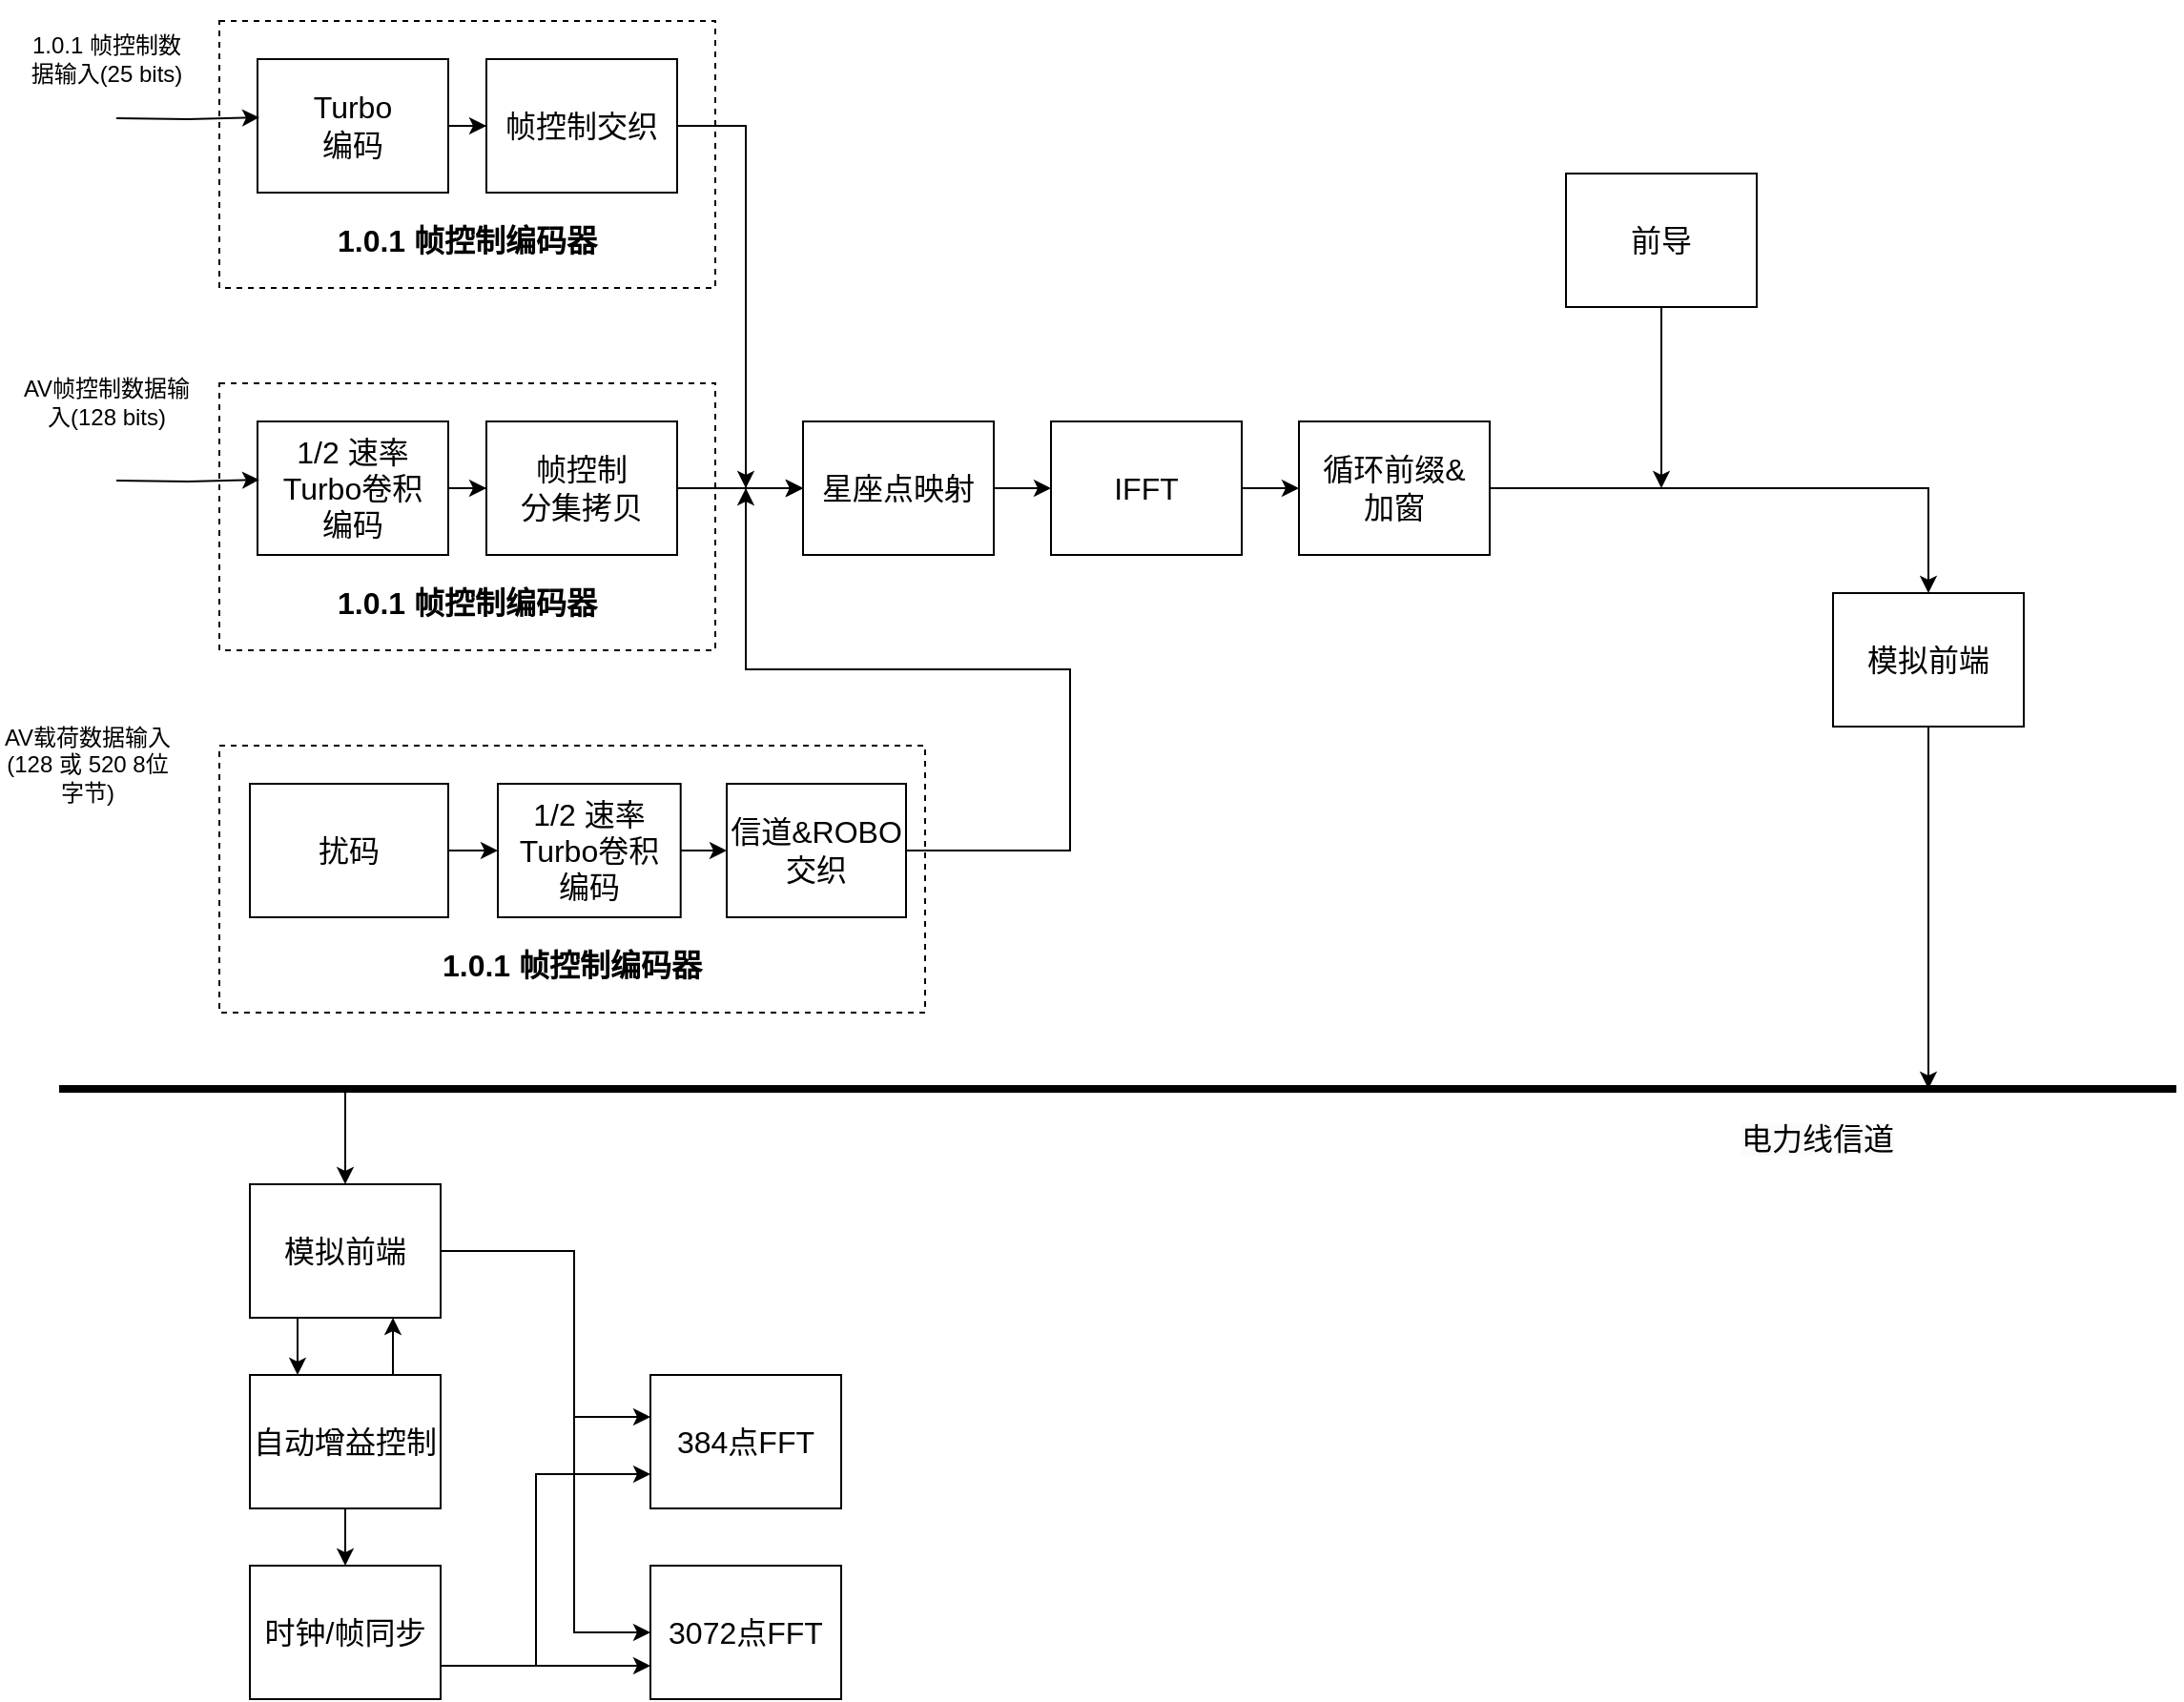 <mxfile version="22.0.8" type="github">
  <diagram name="第 1 页" id="4Hz0rkFYBHFQYvL2XjP1">
    <mxGraphModel dx="378" dy="246" grid="1" gridSize="10" guides="1" tooltips="1" connect="1" arrows="1" fold="1" page="1" pageScale="1" pageWidth="827" pageHeight="1169" math="0" shadow="0">
      <root>
        <mxCell id="0" />
        <mxCell id="1" parent="0" />
        <mxCell id="yzfYC1FxkyKj9C1LQhwi-11" value="" style="group;dashed=1;" parent="1" vertex="1" connectable="0">
          <mxGeometry x="154" y="270" width="260" height="140" as="geometry" />
        </mxCell>
        <mxCell id="yzfYC1FxkyKj9C1LQhwi-8" value="&lt;br&gt;&lt;span style=&quot;font-size: 16px;&quot;&gt;&lt;br&gt;&lt;br&gt;&lt;br&gt;&lt;br&gt;&lt;b&gt;1.0.1 帧控制编码器&lt;/b&gt;&lt;/span&gt;" style="rounded=0;whiteSpace=wrap;html=1;dashed=1;" parent="yzfYC1FxkyKj9C1LQhwi-11" vertex="1">
          <mxGeometry width="260" height="140" as="geometry" />
        </mxCell>
        <mxCell id="yzfYC1FxkyKj9C1LQhwi-5" value="&lt;font style=&quot;font-size: 16px;&quot;&gt;Turbo&lt;br&gt;编码&lt;/font&gt;" style="rounded=0;whiteSpace=wrap;html=1;" parent="yzfYC1FxkyKj9C1LQhwi-11" vertex="1">
          <mxGeometry x="20" y="20" width="100" height="70" as="geometry" />
        </mxCell>
        <mxCell id="yzfYC1FxkyKj9C1LQhwi-6" value="&lt;font style=&quot;font-size: 16px;&quot;&gt;帧控制交织&lt;/font&gt;" style="rounded=0;whiteSpace=wrap;html=1;" parent="yzfYC1FxkyKj9C1LQhwi-11" vertex="1">
          <mxGeometry x="140" y="20" width="100" height="70" as="geometry" />
        </mxCell>
        <mxCell id="yzfYC1FxkyKj9C1LQhwi-7" value="" style="edgeStyle=orthogonalEdgeStyle;rounded=0;orthogonalLoop=1;jettySize=auto;html=1;" parent="yzfYC1FxkyKj9C1LQhwi-11" source="yzfYC1FxkyKj9C1LQhwi-5" target="yzfYC1FxkyKj9C1LQhwi-6" edge="1">
          <mxGeometry relative="1" as="geometry" />
        </mxCell>
        <mxCell id="yzfYC1FxkyKj9C1LQhwi-13" value="1.0.1 帧控制数据输入(25 bits)" style="rounded=0;whiteSpace=wrap;html=1;strokeColor=#FFFFFF;opacity=0;" parent="1" vertex="1">
          <mxGeometry x="50" y="260" width="90" height="60" as="geometry" />
        </mxCell>
        <mxCell id="yzfYC1FxkyKj9C1LQhwi-15" style="edgeStyle=orthogonalEdgeStyle;rounded=0;orthogonalLoop=1;jettySize=auto;html=1;entryX=0.01;entryY=0.437;entryDx=0;entryDy=0;entryPerimeter=0;" parent="1" target="yzfYC1FxkyKj9C1LQhwi-5" edge="1">
          <mxGeometry relative="1" as="geometry">
            <mxPoint x="100" y="321" as="sourcePoint" />
          </mxGeometry>
        </mxCell>
        <mxCell id="rzh6YcGEG5G2oRxeDgS9-1" value="AV帧控制数据输入(128 bits)" style="rounded=0;whiteSpace=wrap;html=1;strokeColor=#FFFFFF;opacity=0;" vertex="1" parent="1">
          <mxGeometry x="50" y="440" width="90" height="60" as="geometry" />
        </mxCell>
        <mxCell id="rzh6YcGEG5G2oRxeDgS9-14" value="" style="group;dashed=1;" vertex="1" connectable="0" parent="1">
          <mxGeometry x="154" y="460" width="260" height="140" as="geometry" />
        </mxCell>
        <mxCell id="rzh6YcGEG5G2oRxeDgS9-15" value="&lt;br&gt;&lt;span style=&quot;font-size: 16px;&quot;&gt;&lt;br&gt;&lt;br&gt;&lt;br&gt;&lt;br&gt;&lt;b&gt;1.0.1 帧控制编码器&lt;/b&gt;&lt;/span&gt;" style="rounded=0;whiteSpace=wrap;html=1;dashed=1;" vertex="1" parent="rzh6YcGEG5G2oRxeDgS9-14">
          <mxGeometry width="260" height="140" as="geometry" />
        </mxCell>
        <mxCell id="rzh6YcGEG5G2oRxeDgS9-16" value="&lt;font style=&quot;font-size: 16px;&quot;&gt;1/2 速率Turbo卷积&lt;br&gt;编码&lt;/font&gt;" style="rounded=0;whiteSpace=wrap;html=1;" vertex="1" parent="rzh6YcGEG5G2oRxeDgS9-14">
          <mxGeometry x="20" y="20" width="100" height="70" as="geometry" />
        </mxCell>
        <mxCell id="rzh6YcGEG5G2oRxeDgS9-17" value="&lt;span style=&quot;font-size: 16px;&quot;&gt;帧控制&lt;br&gt;分集拷贝&lt;/span&gt;" style="rounded=0;whiteSpace=wrap;html=1;" vertex="1" parent="rzh6YcGEG5G2oRxeDgS9-14">
          <mxGeometry x="140" y="20" width="100" height="70" as="geometry" />
        </mxCell>
        <mxCell id="rzh6YcGEG5G2oRxeDgS9-18" value="" style="edgeStyle=orthogonalEdgeStyle;rounded=0;orthogonalLoop=1;jettySize=auto;html=1;" edge="1" parent="rzh6YcGEG5G2oRxeDgS9-14" source="rzh6YcGEG5G2oRxeDgS9-16" target="rzh6YcGEG5G2oRxeDgS9-17">
          <mxGeometry relative="1" as="geometry" />
        </mxCell>
        <mxCell id="rzh6YcGEG5G2oRxeDgS9-19" style="edgeStyle=orthogonalEdgeStyle;rounded=0;orthogonalLoop=1;jettySize=auto;html=1;entryX=0.01;entryY=0.437;entryDx=0;entryDy=0;entryPerimeter=0;" edge="1" target="rzh6YcGEG5G2oRxeDgS9-16" parent="1">
          <mxGeometry relative="1" as="geometry">
            <mxPoint x="100" y="511" as="sourcePoint" />
          </mxGeometry>
        </mxCell>
        <mxCell id="rzh6YcGEG5G2oRxeDgS9-22" value="AV载荷数据输入(128 或 520 8位字节)" style="rounded=0;whiteSpace=wrap;html=1;strokeColor=#FFFFFF;opacity=0;" vertex="1" parent="1">
          <mxGeometry x="40" y="630" width="90" height="60" as="geometry" />
        </mxCell>
        <mxCell id="rzh6YcGEG5G2oRxeDgS9-23" value="" style="group;dashed=1;" vertex="1" connectable="0" parent="1">
          <mxGeometry x="154" y="650" width="446" height="140" as="geometry" />
        </mxCell>
        <mxCell id="rzh6YcGEG5G2oRxeDgS9-24" value="&lt;br&gt;&lt;span style=&quot;font-size: 16px;&quot;&gt;&lt;br&gt;&lt;br&gt;&lt;br&gt;&lt;br&gt;&lt;b&gt;1.0.1 帧控制编码器&lt;/b&gt;&lt;/span&gt;" style="rounded=0;whiteSpace=wrap;html=1;dashed=1;" vertex="1" parent="rzh6YcGEG5G2oRxeDgS9-23">
          <mxGeometry width="370" height="140" as="geometry" />
        </mxCell>
        <mxCell id="rzh6YcGEG5G2oRxeDgS9-25" value="&lt;font style=&quot;font-size: 16px;&quot;&gt;1/2 速率Turbo卷积&lt;br&gt;编码&lt;/font&gt;" style="rounded=0;whiteSpace=wrap;html=1;" vertex="1" parent="rzh6YcGEG5G2oRxeDgS9-23">
          <mxGeometry x="146" y="20" width="95.85" height="70" as="geometry" />
        </mxCell>
        <mxCell id="rzh6YcGEG5G2oRxeDgS9-26" value="&lt;span style=&quot;font-size: 16px;&quot;&gt;信道&amp;amp;ROBO&lt;br&gt;交织&lt;/span&gt;" style="rounded=0;whiteSpace=wrap;html=1;" vertex="1" parent="rzh6YcGEG5G2oRxeDgS9-23">
          <mxGeometry x="266" y="20" width="94" height="70" as="geometry" />
        </mxCell>
        <mxCell id="rzh6YcGEG5G2oRxeDgS9-27" value="" style="edgeStyle=orthogonalEdgeStyle;rounded=0;orthogonalLoop=1;jettySize=auto;html=1;" edge="1" parent="rzh6YcGEG5G2oRxeDgS9-23" source="rzh6YcGEG5G2oRxeDgS9-25" target="rzh6YcGEG5G2oRxeDgS9-26">
          <mxGeometry relative="1" as="geometry" />
        </mxCell>
        <mxCell id="rzh6YcGEG5G2oRxeDgS9-37" value="" style="edgeStyle=orthogonalEdgeStyle;rounded=0;orthogonalLoop=1;jettySize=auto;html=1;" edge="1" parent="rzh6YcGEG5G2oRxeDgS9-23" source="rzh6YcGEG5G2oRxeDgS9-36" target="rzh6YcGEG5G2oRxeDgS9-25">
          <mxGeometry relative="1" as="geometry" />
        </mxCell>
        <mxCell id="rzh6YcGEG5G2oRxeDgS9-36" value="&lt;font style=&quot;font-size: 16px;&quot;&gt;扰码&lt;/font&gt;" style="rounded=0;whiteSpace=wrap;html=1;" vertex="1" parent="rzh6YcGEG5G2oRxeDgS9-23">
          <mxGeometry x="16" y="20" width="104" height="70" as="geometry" />
        </mxCell>
        <mxCell id="rzh6YcGEG5G2oRxeDgS9-46" value="" style="edgeStyle=orthogonalEdgeStyle;rounded=0;orthogonalLoop=1;jettySize=auto;html=1;" edge="1" parent="1" source="rzh6YcGEG5G2oRxeDgS9-38" target="rzh6YcGEG5G2oRxeDgS9-45">
          <mxGeometry relative="1" as="geometry" />
        </mxCell>
        <mxCell id="rzh6YcGEG5G2oRxeDgS9-38" value="&lt;span style=&quot;font-size: 16px;&quot;&gt;星座点映射&lt;/span&gt;" style="rounded=0;whiteSpace=wrap;html=1;" vertex="1" parent="1">
          <mxGeometry x="460" y="480" width="100" height="70" as="geometry" />
        </mxCell>
        <mxCell id="rzh6YcGEG5G2oRxeDgS9-41" style="edgeStyle=orthogonalEdgeStyle;rounded=0;orthogonalLoop=1;jettySize=auto;html=1;exitX=1;exitY=0.5;exitDx=0;exitDy=0;entryX=0;entryY=0.5;entryDx=0;entryDy=0;" edge="1" parent="1" source="rzh6YcGEG5G2oRxeDgS9-17" target="rzh6YcGEG5G2oRxeDgS9-38">
          <mxGeometry relative="1" as="geometry" />
        </mxCell>
        <mxCell id="rzh6YcGEG5G2oRxeDgS9-40" style="edgeStyle=orthogonalEdgeStyle;rounded=0;orthogonalLoop=1;jettySize=auto;html=1;exitX=1;exitY=0.5;exitDx=0;exitDy=0;entryX=0;entryY=0.5;entryDx=0;entryDy=0;" edge="1" parent="1" source="yzfYC1FxkyKj9C1LQhwi-6" target="rzh6YcGEG5G2oRxeDgS9-38">
          <mxGeometry relative="1" as="geometry">
            <mxPoint x="440" y="510" as="targetPoint" />
            <Array as="points">
              <mxPoint x="430" y="325" />
              <mxPoint x="430" y="515" />
            </Array>
          </mxGeometry>
        </mxCell>
        <mxCell id="rzh6YcGEG5G2oRxeDgS9-42" style="edgeStyle=orthogonalEdgeStyle;rounded=0;orthogonalLoop=1;jettySize=auto;html=1;exitX=1;exitY=0.5;exitDx=0;exitDy=0;entryX=0;entryY=0.5;entryDx=0;entryDy=0;" edge="1" parent="1" source="rzh6YcGEG5G2oRxeDgS9-26" target="rzh6YcGEG5G2oRxeDgS9-38">
          <mxGeometry relative="1" as="geometry">
            <Array as="points">
              <mxPoint x="600" y="705" />
              <mxPoint x="600" y="610" />
              <mxPoint x="430" y="610" />
              <mxPoint x="430" y="515" />
            </Array>
          </mxGeometry>
        </mxCell>
        <mxCell id="rzh6YcGEG5G2oRxeDgS9-43" value="" style="endArrow=classic;html=1;rounded=0;" edge="1" parent="1">
          <mxGeometry width="50" height="50" relative="1" as="geometry">
            <mxPoint x="430" y="335" as="sourcePoint" />
            <mxPoint x="430" y="515" as="targetPoint" />
          </mxGeometry>
        </mxCell>
        <mxCell id="rzh6YcGEG5G2oRxeDgS9-44" value="" style="endArrow=classic;html=1;rounded=0;" edge="1" parent="1">
          <mxGeometry width="50" height="50" relative="1" as="geometry">
            <mxPoint x="430" y="575" as="sourcePoint" />
            <mxPoint x="430" y="515" as="targetPoint" />
          </mxGeometry>
        </mxCell>
        <mxCell id="rzh6YcGEG5G2oRxeDgS9-49" value="" style="edgeStyle=orthogonalEdgeStyle;rounded=0;orthogonalLoop=1;jettySize=auto;html=1;" edge="1" parent="1" source="rzh6YcGEG5G2oRxeDgS9-45" target="rzh6YcGEG5G2oRxeDgS9-48">
          <mxGeometry relative="1" as="geometry" />
        </mxCell>
        <mxCell id="rzh6YcGEG5G2oRxeDgS9-45" value="&lt;span style=&quot;font-size: 16px;&quot;&gt;IFFT&lt;/span&gt;" style="rounded=0;whiteSpace=wrap;html=1;" vertex="1" parent="1">
          <mxGeometry x="590" y="480" width="100" height="70" as="geometry" />
        </mxCell>
        <mxCell id="rzh6YcGEG5G2oRxeDgS9-54" style="edgeStyle=orthogonalEdgeStyle;rounded=0;orthogonalLoop=1;jettySize=auto;html=1;exitX=1;exitY=0.5;exitDx=0;exitDy=0;entryX=0.5;entryY=0;entryDx=0;entryDy=0;" edge="1" parent="1" source="rzh6YcGEG5G2oRxeDgS9-48" target="rzh6YcGEG5G2oRxeDgS9-50">
          <mxGeometry relative="1" as="geometry" />
        </mxCell>
        <mxCell id="rzh6YcGEG5G2oRxeDgS9-48" value="&lt;span style=&quot;font-size: 16px;&quot;&gt;循环前缀&amp;amp;&lt;br&gt;加窗&lt;/span&gt;" style="rounded=0;whiteSpace=wrap;html=1;" vertex="1" parent="1">
          <mxGeometry x="720" y="480" width="100" height="70" as="geometry" />
        </mxCell>
        <mxCell id="rzh6YcGEG5G2oRxeDgS9-57" style="edgeStyle=orthogonalEdgeStyle;rounded=0;orthogonalLoop=1;jettySize=auto;html=1;" edge="1" parent="1" source="rzh6YcGEG5G2oRxeDgS9-50">
          <mxGeometry relative="1" as="geometry">
            <mxPoint x="1050" y="830.0" as="targetPoint" />
          </mxGeometry>
        </mxCell>
        <mxCell id="rzh6YcGEG5G2oRxeDgS9-50" value="&lt;span style=&quot;font-size: 16px;&quot;&gt;模拟前端&lt;/span&gt;" style="rounded=0;whiteSpace=wrap;html=1;" vertex="1" parent="1">
          <mxGeometry x="1000" y="570" width="100" height="70" as="geometry" />
        </mxCell>
        <mxCell id="rzh6YcGEG5G2oRxeDgS9-55" style="edgeStyle=orthogonalEdgeStyle;rounded=0;orthogonalLoop=1;jettySize=auto;html=1;" edge="1" parent="1" source="rzh6YcGEG5G2oRxeDgS9-51">
          <mxGeometry relative="1" as="geometry">
            <mxPoint x="910" y="515" as="targetPoint" />
            <mxPoint x="910" y="425" as="sourcePoint" />
          </mxGeometry>
        </mxCell>
        <mxCell id="rzh6YcGEG5G2oRxeDgS9-51" value="&lt;span style=&quot;font-size: 16px;&quot;&gt;前导&lt;/span&gt;" style="rounded=0;whiteSpace=wrap;html=1;" vertex="1" parent="1">
          <mxGeometry x="860" y="350" width="100" height="70" as="geometry" />
        </mxCell>
        <mxCell id="rzh6YcGEG5G2oRxeDgS9-56" value="" style="endArrow=none;html=1;rounded=0;strokeWidth=4;" edge="1" parent="1">
          <mxGeometry width="50" height="50" relative="1" as="geometry">
            <mxPoint x="70" y="830" as="sourcePoint" />
            <mxPoint x="1180" y="830" as="targetPoint" />
          </mxGeometry>
        </mxCell>
        <mxCell id="rzh6YcGEG5G2oRxeDgS9-58" value="&lt;span style=&quot;color: rgb(0, 0, 0); font-family: Helvetica; font-size: 16px; font-style: normal; font-variant-ligatures: normal; font-variant-caps: normal; font-weight: 400; letter-spacing: normal; orphans: 2; text-align: center; text-indent: 0px; text-transform: none; widows: 2; word-spacing: 0px; -webkit-text-stroke-width: 0px; background-color: rgb(251, 251, 251); text-decoration-thickness: initial; text-decoration-style: initial; text-decoration-color: initial; float: none; display: inline !important;&quot;&gt;电力线信道&lt;/span&gt;" style="text;whiteSpace=wrap;html=1;" vertex="1" parent="1">
          <mxGeometry x="950" y="840" width="100" height="40" as="geometry" />
        </mxCell>
        <mxCell id="rzh6YcGEG5G2oRxeDgS9-75" style="edgeStyle=orthogonalEdgeStyle;rounded=0;orthogonalLoop=1;jettySize=auto;html=1;entryX=0;entryY=0.5;entryDx=0;entryDy=0;" edge="1" parent="1" source="rzh6YcGEG5G2oRxeDgS9-59" target="rzh6YcGEG5G2oRxeDgS9-74">
          <mxGeometry relative="1" as="geometry">
            <mxPoint x="350" y="1120" as="targetPoint" />
            <Array as="points">
              <mxPoint x="340" y="915" />
              <mxPoint x="340" y="1115" />
            </Array>
          </mxGeometry>
        </mxCell>
        <mxCell id="rzh6YcGEG5G2oRxeDgS9-81" style="edgeStyle=orthogonalEdgeStyle;rounded=0;orthogonalLoop=1;jettySize=auto;html=1;exitX=0.25;exitY=1;exitDx=0;exitDy=0;entryX=0.25;entryY=0;entryDx=0;entryDy=0;" edge="1" parent="1" source="rzh6YcGEG5G2oRxeDgS9-59" target="rzh6YcGEG5G2oRxeDgS9-62">
          <mxGeometry relative="1" as="geometry" />
        </mxCell>
        <mxCell id="rzh6YcGEG5G2oRxeDgS9-59" value="&lt;span style=&quot;font-size: 16px;&quot;&gt;模拟前端&lt;/span&gt;" style="rounded=0;whiteSpace=wrap;html=1;" vertex="1" parent="1">
          <mxGeometry x="170" y="880" width="100" height="70" as="geometry" />
        </mxCell>
        <mxCell id="rzh6YcGEG5G2oRxeDgS9-71" value="" style="edgeStyle=orthogonalEdgeStyle;rounded=0;orthogonalLoop=1;jettySize=auto;html=1;" edge="1" parent="1" source="rzh6YcGEG5G2oRxeDgS9-62" target="rzh6YcGEG5G2oRxeDgS9-70">
          <mxGeometry relative="1" as="geometry" />
        </mxCell>
        <mxCell id="rzh6YcGEG5G2oRxeDgS9-82" style="edgeStyle=orthogonalEdgeStyle;rounded=0;orthogonalLoop=1;jettySize=auto;html=1;exitX=0.75;exitY=0;exitDx=0;exitDy=0;entryX=0.75;entryY=1;entryDx=0;entryDy=0;" edge="1" parent="1" source="rzh6YcGEG5G2oRxeDgS9-62" target="rzh6YcGEG5G2oRxeDgS9-59">
          <mxGeometry relative="1" as="geometry" />
        </mxCell>
        <mxCell id="rzh6YcGEG5G2oRxeDgS9-62" value="&lt;span style=&quot;font-size: 16px;&quot;&gt;自动增益控制&lt;/span&gt;" style="rounded=0;whiteSpace=wrap;html=1;" vertex="1" parent="1">
          <mxGeometry x="170" y="980" width="100" height="70" as="geometry" />
        </mxCell>
        <mxCell id="rzh6YcGEG5G2oRxeDgS9-69" value="" style="endArrow=classic;html=1;rounded=0;entryX=0.5;entryY=0;entryDx=0;entryDy=0;" edge="1" parent="1" target="rzh6YcGEG5G2oRxeDgS9-59">
          <mxGeometry width="50" height="50" relative="1" as="geometry">
            <mxPoint x="220" y="830" as="sourcePoint" />
            <mxPoint x="250" y="790" as="targetPoint" />
          </mxGeometry>
        </mxCell>
        <mxCell id="rzh6YcGEG5G2oRxeDgS9-80" style="edgeStyle=orthogonalEdgeStyle;rounded=0;orthogonalLoop=1;jettySize=auto;html=1;exitX=1;exitY=0.75;exitDx=0;exitDy=0;entryX=0;entryY=0.75;entryDx=0;entryDy=0;" edge="1" parent="1" source="rzh6YcGEG5G2oRxeDgS9-70" target="rzh6YcGEG5G2oRxeDgS9-74">
          <mxGeometry relative="1" as="geometry" />
        </mxCell>
        <mxCell id="rzh6YcGEG5G2oRxeDgS9-70" value="&lt;span style=&quot;font-size: 16px;&quot;&gt;时钟/帧同步&lt;/span&gt;" style="rounded=0;whiteSpace=wrap;html=1;" vertex="1" parent="1">
          <mxGeometry x="170" y="1080" width="100" height="70" as="geometry" />
        </mxCell>
        <mxCell id="rzh6YcGEG5G2oRxeDgS9-72" value="&lt;span style=&quot;font-size: 16px;&quot;&gt;384点FFT&lt;/span&gt;" style="rounded=0;whiteSpace=wrap;html=1;" vertex="1" parent="1">
          <mxGeometry x="380" y="980" width="100" height="70" as="geometry" />
        </mxCell>
        <mxCell id="rzh6YcGEG5G2oRxeDgS9-74" value="&lt;span style=&quot;font-size: 16px;&quot;&gt;3072点FFT&lt;/span&gt;" style="rounded=0;whiteSpace=wrap;html=1;" vertex="1" parent="1">
          <mxGeometry x="380" y="1080" width="100" height="70" as="geometry" />
        </mxCell>
        <mxCell id="rzh6YcGEG5G2oRxeDgS9-77" value="" style="endArrow=classic;html=1;rounded=0;entryX=0;entryY=0.5;entryDx=0;entryDy=0;" edge="1" parent="1">
          <mxGeometry width="50" height="50" relative="1" as="geometry">
            <mxPoint x="340" y="1002" as="sourcePoint" />
            <mxPoint x="380" y="1002" as="targetPoint" />
          </mxGeometry>
        </mxCell>
        <mxCell id="rzh6YcGEG5G2oRxeDgS9-83" value="" style="endArrow=classic;html=1;rounded=0;" edge="1" parent="1">
          <mxGeometry width="50" height="50" relative="1" as="geometry">
            <mxPoint x="320" y="1132" as="sourcePoint" />
            <mxPoint x="380" y="1032" as="targetPoint" />
            <Array as="points">
              <mxPoint x="320" y="1032" />
            </Array>
          </mxGeometry>
        </mxCell>
      </root>
    </mxGraphModel>
  </diagram>
</mxfile>
